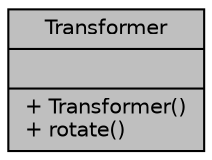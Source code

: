 digraph "Transformer"
{
 // INTERACTIVE_SVG=YES
 // LATEX_PDF_SIZE
  bgcolor="transparent";
  edge [fontname="Helvetica",fontsize="10",labelfontname="Helvetica",labelfontsize="10"];
  node [fontname="Helvetica",fontsize="10",shape=record];
  Node1 [label="{Transformer\n||+ Transformer()\l+ rotate()\l}",height=0.2,width=0.4,color="black", fillcolor="grey75", style="filled", fontcolor="black",tooltip="Adapter für einen CGAL Transformer, um den Spezialfall k==0 zu berücksichtigen und Rundungsfehler ver..."];
}
